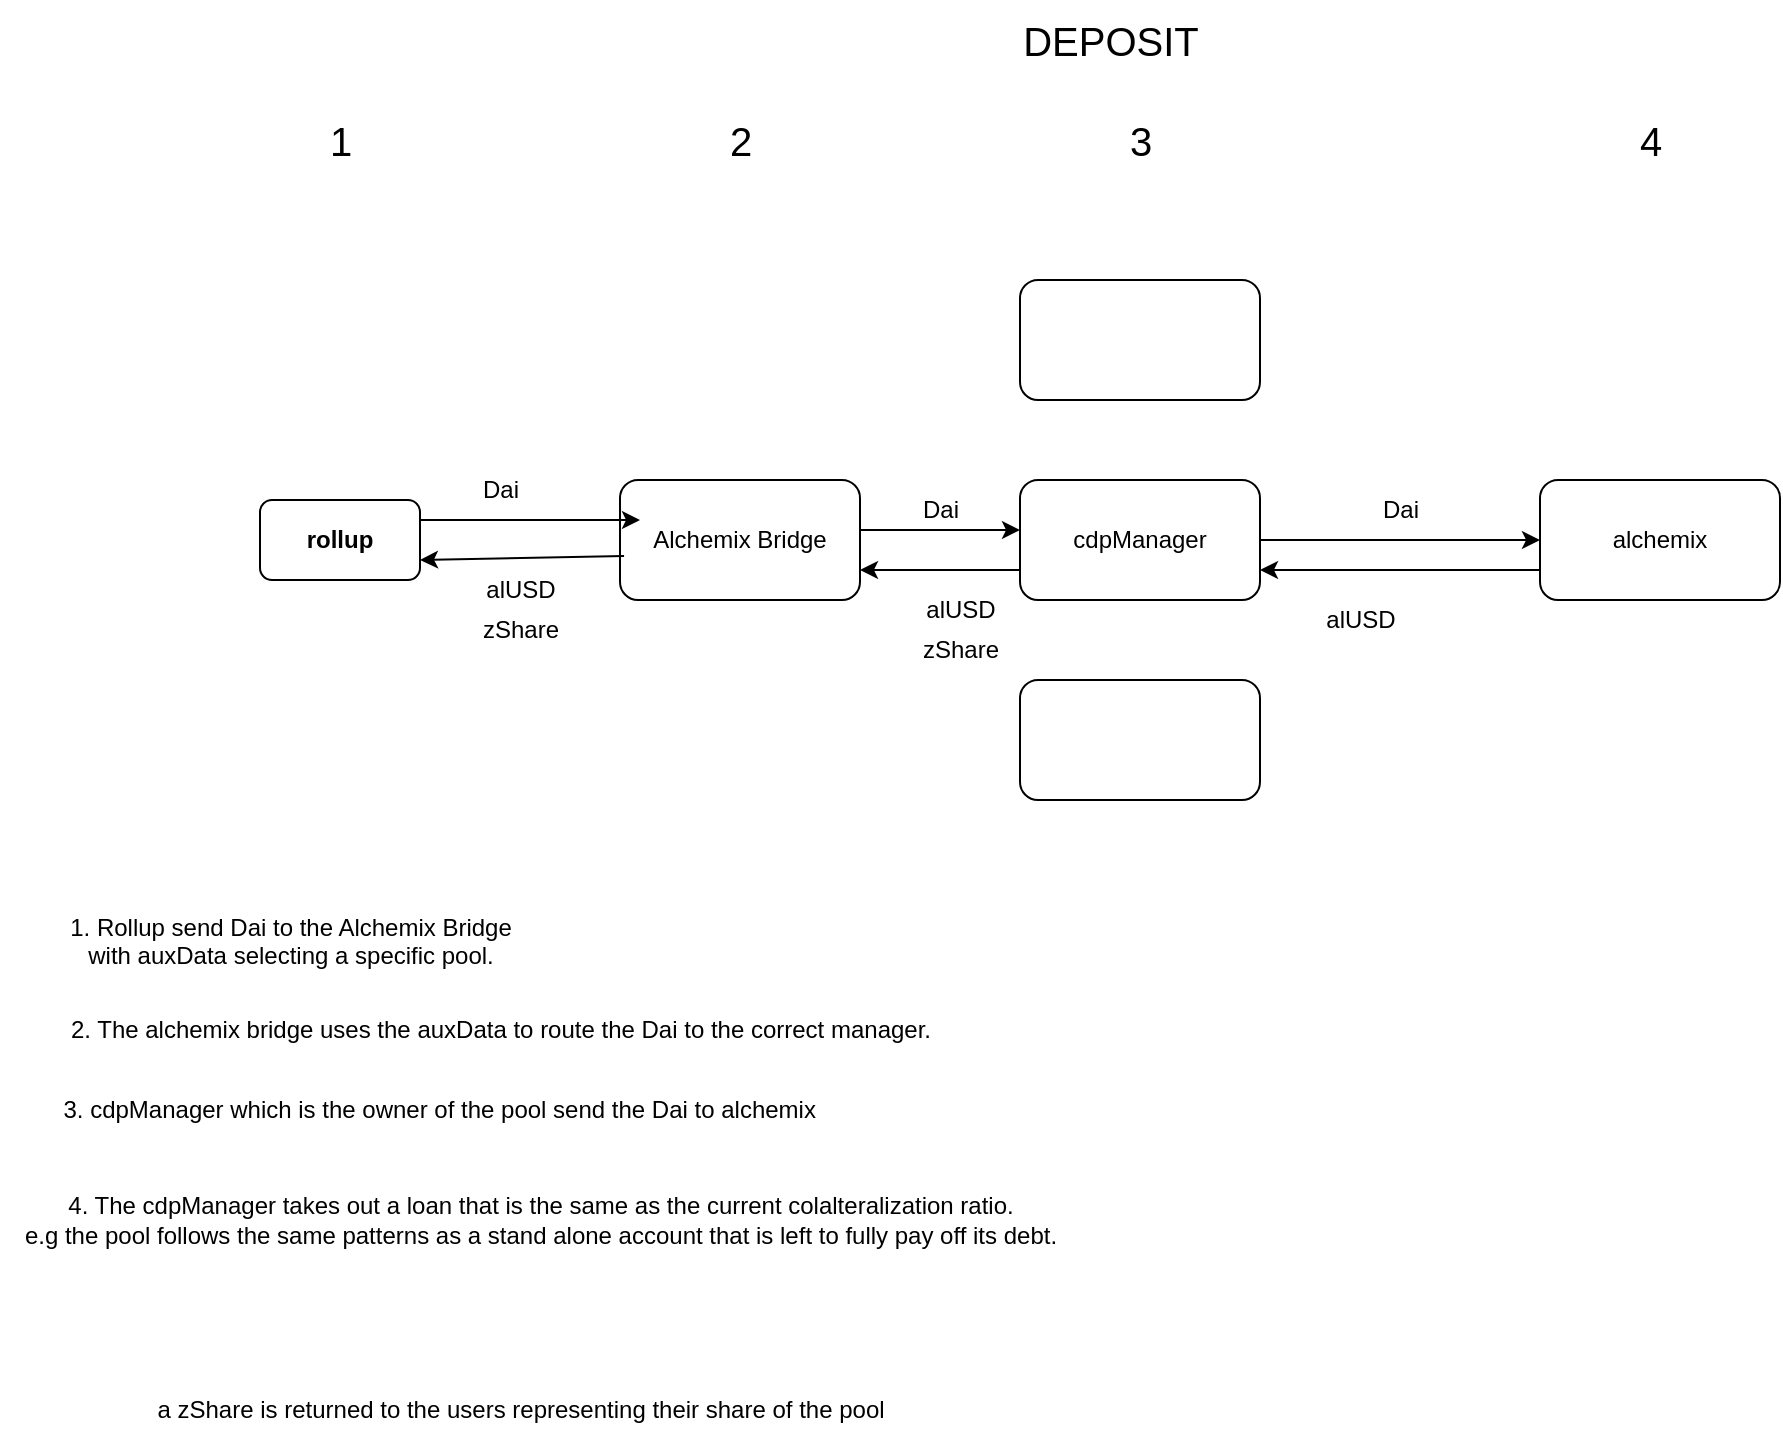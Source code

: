 <mxfile version="20.2.2" type="github" pages="2">
  <diagram id="0ZRAcLww9Z4tQhr6w7hn" name="Page-1">
    <mxGraphModel dx="1422" dy="931" grid="1" gridSize="10" guides="1" tooltips="1" connect="1" arrows="1" fold="1" page="1" pageScale="1" pageWidth="850" pageHeight="1100" math="0" shadow="0">
      <root>
        <mxCell id="0" />
        <mxCell id="1" parent="0" />
        <mxCell id="_i-9csgD6HFUL7W8y_-q-2" value="&lt;b&gt;rollup&lt;br&gt;&lt;/b&gt;" style="rounded=1;whiteSpace=wrap;html=1;" parent="1" vertex="1">
          <mxGeometry x="160" y="360" width="80" height="40" as="geometry" />
        </mxCell>
        <mxCell id="W5sy4UJIiJLeMt3XoaJV-3" value="Alchemix Bridge" style="rounded=1;whiteSpace=wrap;html=1;" parent="1" vertex="1">
          <mxGeometry x="340" y="350" width="120" height="60" as="geometry" />
        </mxCell>
        <mxCell id="W5sy4UJIiJLeMt3XoaJV-4" value="" style="endArrow=classic;html=1;rounded=0;exitX=1;exitY=0.25;exitDx=0;exitDy=0;" parent="1" source="_i-9csgD6HFUL7W8y_-q-2" edge="1">
          <mxGeometry width="50" height="50" relative="1" as="geometry">
            <mxPoint x="450" y="420" as="sourcePoint" />
            <mxPoint x="350" y="370" as="targetPoint" />
          </mxGeometry>
        </mxCell>
        <mxCell id="W5sy4UJIiJLeMt3XoaJV-5" value="Dai" style="text;html=1;align=center;verticalAlign=middle;resizable=0;points=[];autosize=1;strokeColor=none;fillColor=none;" parent="1" vertex="1">
          <mxGeometry x="260" y="340" width="40" height="30" as="geometry" />
        </mxCell>
        <mxCell id="W5sy4UJIiJLeMt3XoaJV-6" value="cdpManager" style="rounded=1;whiteSpace=wrap;html=1;" parent="1" vertex="1">
          <mxGeometry x="540" y="350" width="120" height="60" as="geometry" />
        </mxCell>
        <mxCell id="W5sy4UJIiJLeMt3XoaJV-7" value="" style="endArrow=classic;html=1;rounded=0;exitX=0.996;exitY=0.417;exitDx=0;exitDy=0;exitPerimeter=0;" parent="1" source="W5sy4UJIiJLeMt3XoaJV-3" edge="1">
          <mxGeometry width="50" height="50" relative="1" as="geometry">
            <mxPoint x="450" y="420" as="sourcePoint" />
            <mxPoint x="540" y="375" as="targetPoint" />
          </mxGeometry>
        </mxCell>
        <mxCell id="W5sy4UJIiJLeMt3XoaJV-8" value="Dai" style="text;html=1;align=center;verticalAlign=middle;resizable=0;points=[];autosize=1;strokeColor=none;fillColor=none;" parent="1" vertex="1">
          <mxGeometry x="480" y="350" width="40" height="30" as="geometry" />
        </mxCell>
        <mxCell id="W5sy4UJIiJLeMt3XoaJV-11" value="" style="rounded=1;whiteSpace=wrap;html=1;" parent="1" vertex="1">
          <mxGeometry x="540" y="450" width="120" height="60" as="geometry" />
        </mxCell>
        <mxCell id="W5sy4UJIiJLeMt3XoaJV-12" value="" style="rounded=1;whiteSpace=wrap;html=1;" parent="1" vertex="1">
          <mxGeometry x="540" y="250" width="120" height="60" as="geometry" />
        </mxCell>
        <mxCell id="W5sy4UJIiJLeMt3XoaJV-15" value="alchemix" style="rounded=1;whiteSpace=wrap;html=1;" parent="1" vertex="1">
          <mxGeometry x="800" y="350" width="120" height="60" as="geometry" />
        </mxCell>
        <mxCell id="W5sy4UJIiJLeMt3XoaJV-16" value="" style="endArrow=classic;html=1;rounded=0;entryX=0;entryY=0.5;entryDx=0;entryDy=0;exitX=1;exitY=0.5;exitDx=0;exitDy=0;" parent="1" source="W5sy4UJIiJLeMt3XoaJV-6" target="W5sy4UJIiJLeMt3XoaJV-15" edge="1">
          <mxGeometry width="50" height="50" relative="1" as="geometry">
            <mxPoint x="620" y="500" as="sourcePoint" />
            <mxPoint x="670" y="450" as="targetPoint" />
          </mxGeometry>
        </mxCell>
        <mxCell id="W5sy4UJIiJLeMt3XoaJV-17" value="Dai" style="text;html=1;align=center;verticalAlign=middle;resizable=0;points=[];autosize=1;strokeColor=none;fillColor=none;" parent="1" vertex="1">
          <mxGeometry x="710" y="350" width="40" height="30" as="geometry" />
        </mxCell>
        <mxCell id="W5sy4UJIiJLeMt3XoaJV-18" value="DEPOSIT" style="text;html=1;align=center;verticalAlign=middle;resizable=0;points=[];autosize=1;strokeColor=none;fillColor=none;fontSize=20;" parent="1" vertex="1">
          <mxGeometry x="530" y="110" width="110" height="40" as="geometry" />
        </mxCell>
        <mxCell id="W5sy4UJIiJLeMt3XoaJV-19" value="1" style="text;html=1;align=center;verticalAlign=middle;resizable=0;points=[];autosize=1;strokeColor=none;fillColor=none;fontSize=20;" parent="1" vertex="1">
          <mxGeometry x="185" y="160" width="30" height="40" as="geometry" />
        </mxCell>
        <mxCell id="W5sy4UJIiJLeMt3XoaJV-20" value="2" style="text;html=1;align=center;verticalAlign=middle;resizable=0;points=[];autosize=1;strokeColor=none;fillColor=none;fontSize=20;" parent="1" vertex="1">
          <mxGeometry x="385" y="160" width="30" height="40" as="geometry" />
        </mxCell>
        <mxCell id="W5sy4UJIiJLeMt3XoaJV-21" value="3" style="text;html=1;align=center;verticalAlign=middle;resizable=0;points=[];autosize=1;strokeColor=none;fillColor=none;fontSize=20;" parent="1" vertex="1">
          <mxGeometry x="585" y="160" width="30" height="40" as="geometry" />
        </mxCell>
        <mxCell id="W5sy4UJIiJLeMt3XoaJV-22" value="4" style="text;html=1;align=center;verticalAlign=middle;resizable=0;points=[];autosize=1;strokeColor=none;fillColor=none;fontSize=20;" parent="1" vertex="1">
          <mxGeometry x="840" y="160" width="30" height="40" as="geometry" />
        </mxCell>
        <mxCell id="W5sy4UJIiJLeMt3XoaJV-23" value="1. Rollup send Dai to the Alchemix Bridge&lt;br style=&quot;font-size: 12px;&quot;&gt;with auxData selecting a specific pool.&lt;br style=&quot;font-size: 12px;&quot;&gt;" style="text;html=1;align=center;verticalAlign=top;resizable=0;points=[];autosize=1;strokeColor=none;fillColor=none;fontSize=12;" parent="1" vertex="1">
          <mxGeometry x="55" y="560" width="240" height="40" as="geometry" />
        </mxCell>
        <mxCell id="yeNm1qruibgV1_No9zNt-3" value="2. The alchemix bridge uses the auxData to route the&amp;nbsp;Dai to the correct manager." style="text;html=1;resizable=0;autosize=1;align=center;verticalAlign=middle;points=[];fillColor=none;strokeColor=none;rounded=0;fontSize=12;" vertex="1" parent="1">
          <mxGeometry x="55" y="610" width="450" height="30" as="geometry" />
        </mxCell>
        <mxCell id="yeNm1qruibgV1_No9zNt-4" value="3. cdpManager which is the owner of the pool send the Dai to alchemix&amp;nbsp;" style="text;html=1;align=center;verticalAlign=middle;resizable=0;points=[];autosize=1;strokeColor=none;fillColor=none;fontSize=12;" vertex="1" parent="1">
          <mxGeometry x="51" y="650" width="400" height="30" as="geometry" />
        </mxCell>
        <mxCell id="yeNm1qruibgV1_No9zNt-7" value="" style="endArrow=classic;html=1;rounded=0;fontSize=20;entryX=1;entryY=0.75;entryDx=0;entryDy=0;exitX=0;exitY=0.75;exitDx=0;exitDy=0;" edge="1" parent="1" source="W5sy4UJIiJLeMt3XoaJV-15" target="W5sy4UJIiJLeMt3XoaJV-6">
          <mxGeometry width="50" height="50" relative="1" as="geometry">
            <mxPoint x="530" y="500" as="sourcePoint" />
            <mxPoint x="580" y="450" as="targetPoint" />
          </mxGeometry>
        </mxCell>
        <mxCell id="yeNm1qruibgV1_No9zNt-8" value="" style="endArrow=classic;html=1;rounded=0;fontSize=20;entryX=1;entryY=0.75;entryDx=0;entryDy=0;exitX=0;exitY=0.75;exitDx=0;exitDy=0;" edge="1" parent="1" source="W5sy4UJIiJLeMt3XoaJV-6" target="W5sy4UJIiJLeMt3XoaJV-3">
          <mxGeometry width="50" height="50" relative="1" as="geometry">
            <mxPoint x="530" y="500" as="sourcePoint" />
            <mxPoint x="580" y="450" as="targetPoint" />
          </mxGeometry>
        </mxCell>
        <mxCell id="yeNm1qruibgV1_No9zNt-9" value="" style="endArrow=classic;html=1;rounded=0;fontSize=20;entryX=1;entryY=0.75;entryDx=0;entryDy=0;exitX=0.017;exitY=0.633;exitDx=0;exitDy=0;exitPerimeter=0;" edge="1" parent="1" source="W5sy4UJIiJLeMt3XoaJV-3" target="_i-9csgD6HFUL7W8y_-q-2">
          <mxGeometry width="50" height="50" relative="1" as="geometry">
            <mxPoint x="530" y="500" as="sourcePoint" />
            <mxPoint x="580" y="450" as="targetPoint" />
          </mxGeometry>
        </mxCell>
        <mxCell id="yeNm1qruibgV1_No9zNt-10" value="&lt;font style=&quot;font-size: 12px;&quot;&gt;alUSD&lt;br style=&quot;font-size: 12px;&quot;&gt;&lt;/font&gt;" style="text;html=1;align=center;verticalAlign=middle;resizable=0;points=[];autosize=1;strokeColor=none;fillColor=none;fontSize=12;" vertex="1" parent="1">
          <mxGeometry x="680" y="405" width="60" height="30" as="geometry" />
        </mxCell>
        <mxCell id="yeNm1qruibgV1_No9zNt-13" value="&lt;font style=&quot;font-size: 12px;&quot;&gt;alUSD&lt;br style=&quot;font-size: 12px;&quot;&gt;&lt;/font&gt;" style="text;html=1;align=center;verticalAlign=middle;resizable=0;points=[];autosize=1;strokeColor=none;fillColor=none;fontSize=12;" vertex="1" parent="1">
          <mxGeometry x="480" y="400" width="60" height="30" as="geometry" />
        </mxCell>
        <mxCell id="yeNm1qruibgV1_No9zNt-14" value="&lt;font style=&quot;font-size: 12px;&quot;&gt;alUSD&lt;br style=&quot;font-size: 12px;&quot;&gt;&lt;/font&gt;" style="text;html=1;align=center;verticalAlign=middle;resizable=0;points=[];autosize=1;strokeColor=none;fillColor=none;fontSize=12;" vertex="1" parent="1">
          <mxGeometry x="260" y="390" width="60" height="30" as="geometry" />
        </mxCell>
        <mxCell id="yeNm1qruibgV1_No9zNt-15" value="&lt;font style=&quot;font-size: 12px;&quot;&gt;zShare&lt;br style=&quot;font-size: 12px;&quot;&gt;&lt;/font&gt;" style="text;html=1;align=center;verticalAlign=middle;resizable=0;points=[];autosize=1;strokeColor=none;fillColor=none;fontSize=12;" vertex="1" parent="1">
          <mxGeometry x="480" y="420" width="60" height="30" as="geometry" />
        </mxCell>
        <mxCell id="yeNm1qruibgV1_No9zNt-17" value="&lt;font style=&quot;font-size: 12px;&quot;&gt;zShare&lt;br style=&quot;font-size: 12px;&quot;&gt;&lt;/font&gt;" style="text;html=1;align=center;verticalAlign=middle;resizable=0;points=[];autosize=1;strokeColor=none;fillColor=none;fontSize=12;" vertex="1" parent="1">
          <mxGeometry x="260" y="410" width="60" height="30" as="geometry" />
        </mxCell>
        <mxCell id="yeNm1qruibgV1_No9zNt-18" value="4. The cdpManager takes out a loan that is the same as the current colalteralization ratio. &lt;br&gt;e.g the pool follows the same patterns as a stand alone account that is left to fully pay off its debt." style="text;html=1;align=center;verticalAlign=middle;resizable=0;points=[];autosize=1;strokeColor=none;fillColor=none;fontSize=12;" vertex="1" parent="1">
          <mxGeometry x="30" y="700" width="540" height="40" as="geometry" />
        </mxCell>
        <mxCell id="yeNm1qruibgV1_No9zNt-19" value="a zShare is returned to the users representing their share of the pool" style="text;html=1;align=center;verticalAlign=middle;resizable=0;points=[];autosize=1;strokeColor=none;fillColor=none;fontSize=12;" vertex="1" parent="1">
          <mxGeometry x="95" y="800" width="390" height="30" as="geometry" />
        </mxCell>
      </root>
    </mxGraphModel>
  </diagram>
  <diagram id="8TPuh6fodXGefGh3Yh6I" name="Page-2">
    <mxGraphModel dx="1422" dy="931" grid="1" gridSize="10" guides="1" tooltips="1" connect="1" arrows="1" fold="1" page="1" pageScale="1" pageWidth="850" pageHeight="1100" math="0" shadow="0">
      <root>
        <mxCell id="0" />
        <mxCell id="1" parent="0" />
        <mxCell id="26pyhqPOloSg6HMKz1BQ-1" value="&lt;b&gt;rollup&lt;br&gt;&lt;/b&gt;" style="rounded=1;whiteSpace=wrap;html=1;" vertex="1" parent="1">
          <mxGeometry x="330" y="430" width="80" height="40" as="geometry" />
        </mxCell>
        <mxCell id="26pyhqPOloSg6HMKz1BQ-2" value="Alchemix Bridge" style="rounded=1;whiteSpace=wrap;html=1;" vertex="1" parent="1">
          <mxGeometry x="510" y="420" width="120" height="60" as="geometry" />
        </mxCell>
        <mxCell id="26pyhqPOloSg6HMKz1BQ-3" value="" style="endArrow=classic;html=1;rounded=0;exitX=1;exitY=0.25;exitDx=0;exitDy=0;" edge="1" parent="1" source="26pyhqPOloSg6HMKz1BQ-1">
          <mxGeometry width="50" height="50" relative="1" as="geometry">
            <mxPoint x="620" y="490" as="sourcePoint" />
            <mxPoint x="520" y="440" as="targetPoint" />
          </mxGeometry>
        </mxCell>
        <mxCell id="26pyhqPOloSg6HMKz1BQ-4" value="zShare" style="text;html=1;align=center;verticalAlign=middle;resizable=0;points=[];autosize=1;strokeColor=none;fillColor=none;" vertex="1" parent="1">
          <mxGeometry x="420" y="410" width="60" height="30" as="geometry" />
        </mxCell>
        <mxCell id="26pyhqPOloSg6HMKz1BQ-5" value="cdpManager" style="rounded=1;whiteSpace=wrap;html=1;" vertex="1" parent="1">
          <mxGeometry x="710" y="420" width="120" height="60" as="geometry" />
        </mxCell>
        <mxCell id="26pyhqPOloSg6HMKz1BQ-6" value="" style="endArrow=classic;html=1;rounded=0;exitX=0.996;exitY=0.417;exitDx=0;exitDy=0;exitPerimeter=0;" edge="1" parent="1" source="26pyhqPOloSg6HMKz1BQ-2">
          <mxGeometry width="50" height="50" relative="1" as="geometry">
            <mxPoint x="620" y="490" as="sourcePoint" />
            <mxPoint x="710" y="445" as="targetPoint" />
          </mxGeometry>
        </mxCell>
        <mxCell id="26pyhqPOloSg6HMKz1BQ-7" value="zShare" style="text;html=1;align=center;verticalAlign=middle;resizable=0;points=[];autosize=1;strokeColor=none;fillColor=none;" vertex="1" parent="1">
          <mxGeometry x="640" y="420" width="60" height="30" as="geometry" />
        </mxCell>
        <mxCell id="26pyhqPOloSg6HMKz1BQ-8" value="" style="rounded=1;whiteSpace=wrap;html=1;" vertex="1" parent="1">
          <mxGeometry x="710" y="520" width="120" height="60" as="geometry" />
        </mxCell>
        <mxCell id="26pyhqPOloSg6HMKz1BQ-9" value="" style="rounded=1;whiteSpace=wrap;html=1;" vertex="1" parent="1">
          <mxGeometry x="710" y="320" width="120" height="60" as="geometry" />
        </mxCell>
        <mxCell id="26pyhqPOloSg6HMKz1BQ-10" value="alchemix" style="rounded=1;whiteSpace=wrap;html=1;" vertex="1" parent="1">
          <mxGeometry x="970" y="420" width="120" height="60" as="geometry" />
        </mxCell>
        <mxCell id="26pyhqPOloSg6HMKz1BQ-11" value="" style="endArrow=classic;html=1;rounded=0;entryX=0;entryY=0.5;entryDx=0;entryDy=0;exitX=1;exitY=0.5;exitDx=0;exitDy=0;" edge="1" parent="1" source="26pyhqPOloSg6HMKz1BQ-5" target="26pyhqPOloSg6HMKz1BQ-10">
          <mxGeometry width="50" height="50" relative="1" as="geometry">
            <mxPoint x="790" y="570" as="sourcePoint" />
            <mxPoint x="840" y="520" as="targetPoint" />
          </mxGeometry>
        </mxCell>
        <mxCell id="26pyhqPOloSg6HMKz1BQ-12" value="&lt;br&gt;" style="text;html=1;align=center;verticalAlign=middle;resizable=0;points=[];autosize=1;strokeColor=none;fillColor=none;" vertex="1" parent="1">
          <mxGeometry x="890" y="420" width="20" height="30" as="geometry" />
        </mxCell>
        <mxCell id="26pyhqPOloSg6HMKz1BQ-13" value="DEPOSIT" style="text;html=1;align=center;verticalAlign=middle;resizable=0;points=[];autosize=1;strokeColor=none;fillColor=none;fontSize=20;" vertex="1" parent="1">
          <mxGeometry x="700" y="180" width="110" height="40" as="geometry" />
        </mxCell>
        <mxCell id="26pyhqPOloSg6HMKz1BQ-14" value="1" style="text;html=1;align=center;verticalAlign=middle;resizable=0;points=[];autosize=1;strokeColor=none;fillColor=none;fontSize=20;" vertex="1" parent="1">
          <mxGeometry x="355" y="230" width="30" height="40" as="geometry" />
        </mxCell>
        <mxCell id="26pyhqPOloSg6HMKz1BQ-15" value="2" style="text;html=1;align=center;verticalAlign=middle;resizable=0;points=[];autosize=1;strokeColor=none;fillColor=none;fontSize=20;" vertex="1" parent="1">
          <mxGeometry x="555" y="230" width="30" height="40" as="geometry" />
        </mxCell>
        <mxCell id="26pyhqPOloSg6HMKz1BQ-16" value="3" style="text;html=1;align=center;verticalAlign=middle;resizable=0;points=[];autosize=1;strokeColor=none;fillColor=none;fontSize=20;" vertex="1" parent="1">
          <mxGeometry x="755" y="230" width="30" height="40" as="geometry" />
        </mxCell>
        <mxCell id="26pyhqPOloSg6HMKz1BQ-17" value="4" style="text;html=1;align=center;verticalAlign=middle;resizable=0;points=[];autosize=1;strokeColor=none;fillColor=none;fontSize=20;" vertex="1" parent="1">
          <mxGeometry x="1010" y="230" width="30" height="40" as="geometry" />
        </mxCell>
        <mxCell id="26pyhqPOloSg6HMKz1BQ-21" value="" style="endArrow=classic;html=1;rounded=0;fontSize=20;entryX=1;entryY=0.75;entryDx=0;entryDy=0;exitX=0;exitY=0.75;exitDx=0;exitDy=0;" edge="1" parent="1" source="26pyhqPOloSg6HMKz1BQ-10" target="26pyhqPOloSg6HMKz1BQ-5">
          <mxGeometry width="50" height="50" relative="1" as="geometry">
            <mxPoint x="700" y="570" as="sourcePoint" />
            <mxPoint x="750" y="520" as="targetPoint" />
          </mxGeometry>
        </mxCell>
        <mxCell id="26pyhqPOloSg6HMKz1BQ-22" value="" style="endArrow=classic;html=1;rounded=0;fontSize=20;entryX=1;entryY=0.75;entryDx=0;entryDy=0;exitX=0;exitY=0.75;exitDx=0;exitDy=0;" edge="1" parent="1" source="26pyhqPOloSg6HMKz1BQ-5" target="26pyhqPOloSg6HMKz1BQ-2">
          <mxGeometry width="50" height="50" relative="1" as="geometry">
            <mxPoint x="700" y="570" as="sourcePoint" />
            <mxPoint x="750" y="520" as="targetPoint" />
          </mxGeometry>
        </mxCell>
        <mxCell id="26pyhqPOloSg6HMKz1BQ-23" value="" style="endArrow=classic;html=1;rounded=0;fontSize=20;entryX=1;entryY=0.75;entryDx=0;entryDy=0;exitX=0.017;exitY=0.633;exitDx=0;exitDy=0;exitPerimeter=0;" edge="1" parent="1" source="26pyhqPOloSg6HMKz1BQ-2" target="26pyhqPOloSg6HMKz1BQ-1">
          <mxGeometry width="50" height="50" relative="1" as="geometry">
            <mxPoint x="700" y="570" as="sourcePoint" />
            <mxPoint x="750" y="520" as="targetPoint" />
          </mxGeometry>
        </mxCell>
        <mxCell id="26pyhqPOloSg6HMKz1BQ-24" value="&lt;font style=&quot;font-size: 12px;&quot;&gt;Dai&lt;br style=&quot;font-size: 12px;&quot;&gt;&lt;/font&gt;" style="text;html=1;align=center;verticalAlign=middle;resizable=0;points=[];autosize=1;strokeColor=none;fillColor=none;fontSize=12;" vertex="1" parent="1">
          <mxGeometry x="860" y="475" width="40" height="30" as="geometry" />
        </mxCell>
        <mxCell id="26pyhqPOloSg6HMKz1BQ-25" value="&lt;font style=&quot;font-size: 12px;&quot;&gt;Dai&lt;br style=&quot;font-size: 12px;&quot;&gt;&lt;/font&gt;" style="text;html=1;align=center;verticalAlign=middle;resizable=0;points=[];autosize=1;strokeColor=none;fillColor=none;fontSize=12;" vertex="1" parent="1">
          <mxGeometry x="660" y="470" width="40" height="30" as="geometry" />
        </mxCell>
        <mxCell id="26pyhqPOloSg6HMKz1BQ-26" value="&lt;font style=&quot;font-size: 12px;&quot;&gt;Dai&lt;br style=&quot;font-size: 12px;&quot;&gt;&lt;/font&gt;" style="text;html=1;align=center;verticalAlign=middle;resizable=0;points=[];autosize=1;strokeColor=none;fillColor=none;fontSize=12;" vertex="1" parent="1">
          <mxGeometry x="440" y="460" width="40" height="30" as="geometry" />
        </mxCell>
        <mxCell id="26pyhqPOloSg6HMKz1BQ-31" value="Text" style="text;html=1;resizable=0;autosize=1;align=center;verticalAlign=middle;points=[];fillColor=none;strokeColor=none;rounded=0;fontSize=12;" vertex="1" parent="1">
          <mxGeometry x="1150" y="725" width="40" height="20" as="geometry" />
        </mxCell>
        <mxCell id="26pyhqPOloSg6HMKz1BQ-33" value="1. Rollup deposits zShare into the alchemix bridge and selects if they wish to repay with a flashloan or by liquidating part of their collateral.&lt;br&gt;&lt;br&gt;2. The alchemix bridge uses the auxData to route the zShare to the correct manager.&lt;br&gt;&lt;br&gt;3. cdpManager which is the owner of the pool either&lt;br&gt;calls alchemix to liduidate collateral to pay of the debt and return the rest&lt;br&gt;Or it takes out a flashloan in Dai, swaps it on curve for alUSD pays of the debt, and uses parts of the freed collateral to pay off the flashloan. The rest is sent back&amp;nbsp;&lt;br&gt;&lt;br&gt;4. The cdpManager takes out a loan that is the same as the current colalteralization ratio.&lt;br&gt;e.g the pool follows the same patterns as a stand alone account that is left to fully pay off its debt.&lt;br&gt;&lt;br&gt;a zShare is returned to the users representing their share of the pool&lt;br&gt;&lt;br&gt;&lt;br&gt;" style="rounded=0;whiteSpace=wrap;html=1;fontSize=12;verticalAlign=top;align=left;" vertex="1" parent="1">
          <mxGeometry x="310" y="630" width="440" height="350" as="geometry" />
        </mxCell>
      </root>
    </mxGraphModel>
  </diagram>
</mxfile>
